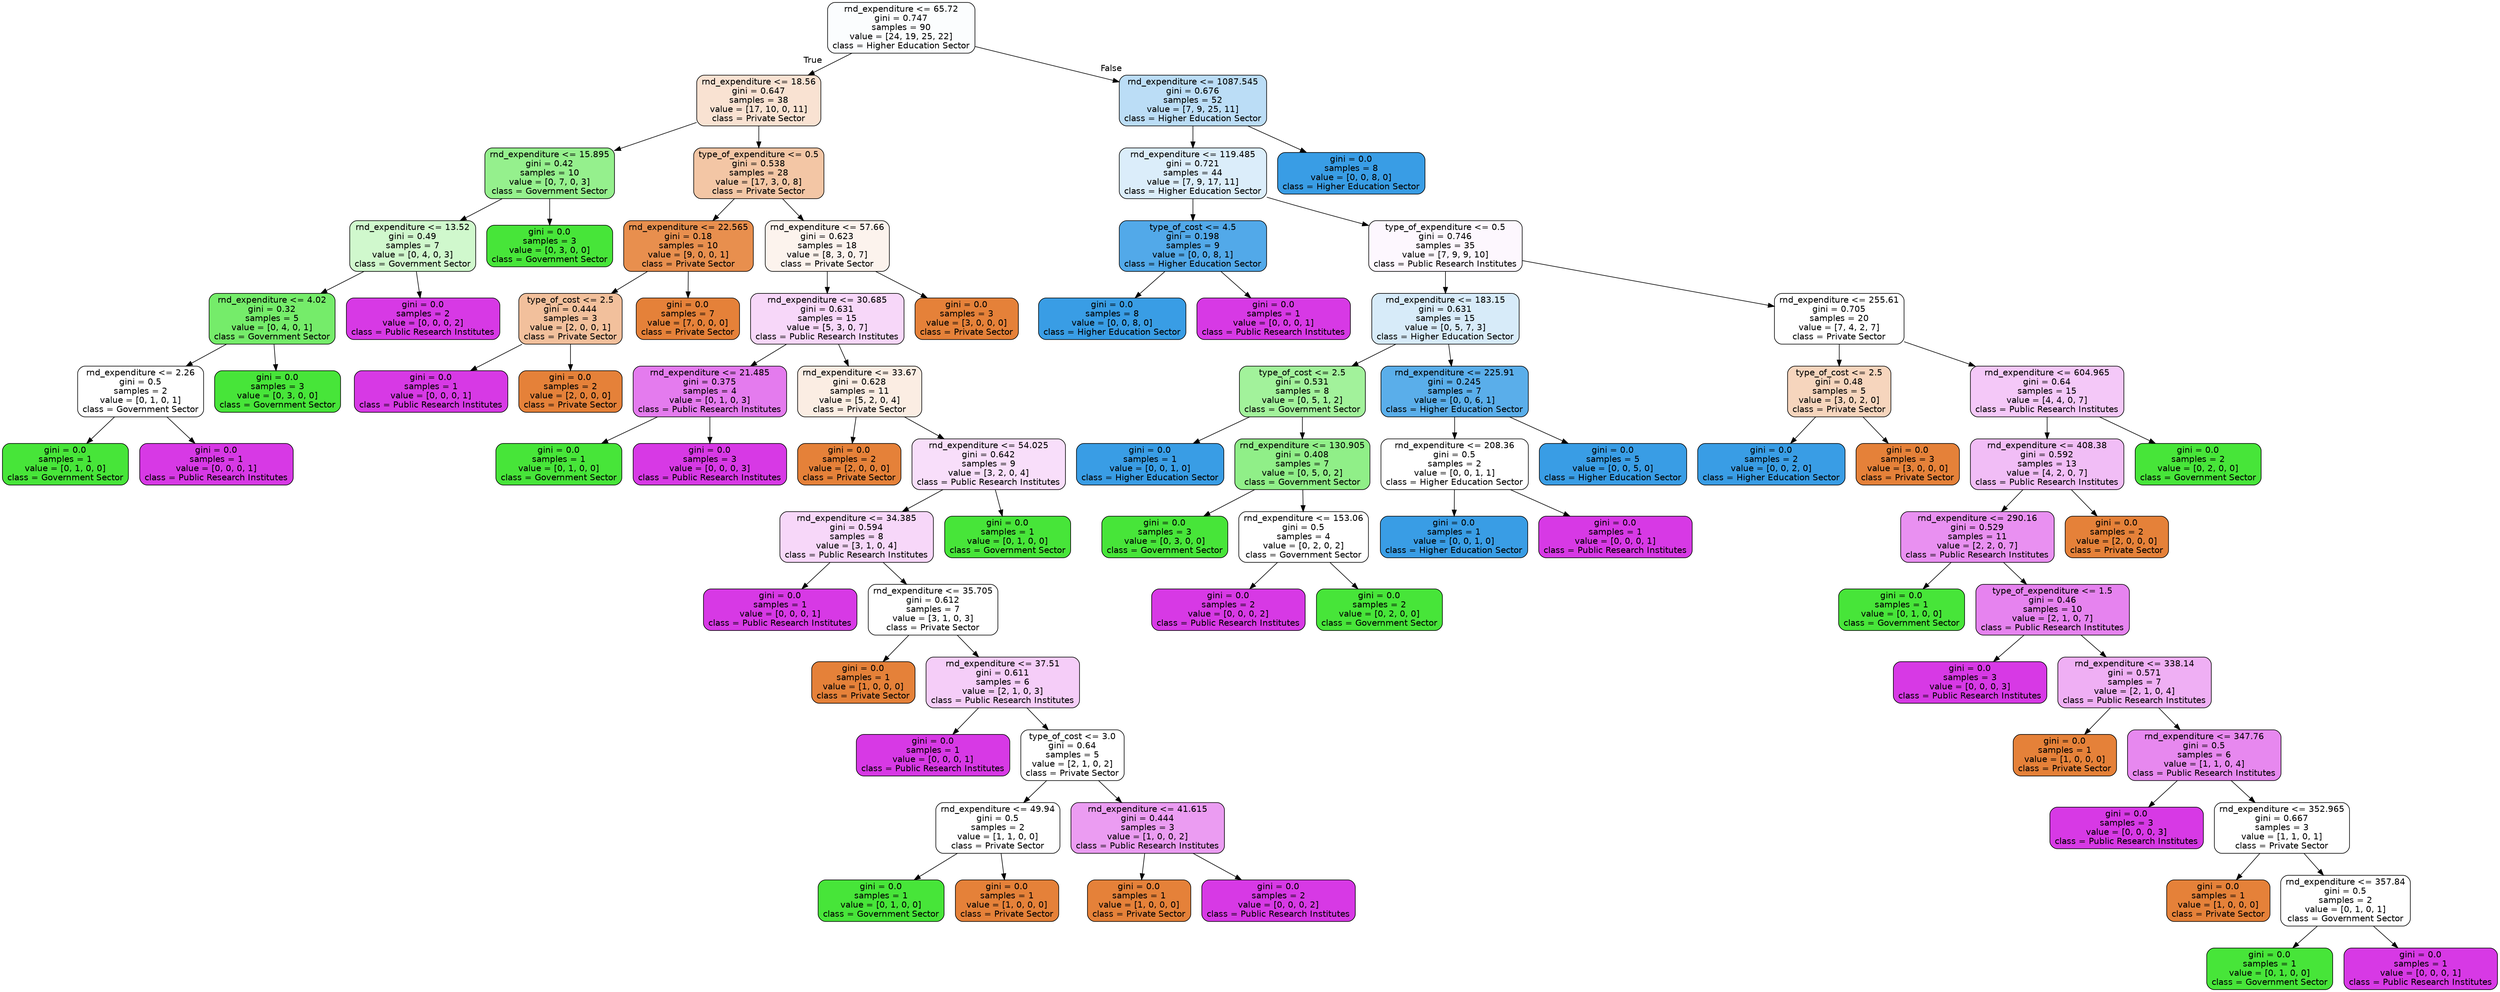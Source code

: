 digraph Tree {
node [shape=box, style="filled, rounded", color="black", fontname=helvetica] ;
edge [fontname=helvetica] ;
0 [label="rnd_expenditure <= 65.72\ngini = 0.747\nsamples = 90\nvalue = [24, 19, 25, 22]\nclass = Higher Education Sector", fillcolor="#399de504"] ;
1 [label="rnd_expenditure <= 18.56\ngini = 0.647\nsamples = 38\nvalue = [17, 10, 0, 11]\nclass = Private Sector", fillcolor="#e5813939"] ;
0 -> 1 [labeldistance=2.5, labelangle=45, headlabel="True"] ;
2 [label="rnd_expenditure <= 15.895\ngini = 0.42\nsamples = 10\nvalue = [0, 7, 0, 3]\nclass = Government Sector", fillcolor="#47e53992"] ;
1 -> 2 ;
3 [label="rnd_expenditure <= 13.52\ngini = 0.49\nsamples = 7\nvalue = [0, 4, 0, 3]\nclass = Government Sector", fillcolor="#47e53940"] ;
2 -> 3 ;
4 [label="rnd_expenditure <= 4.02\ngini = 0.32\nsamples = 5\nvalue = [0, 4, 0, 1]\nclass = Government Sector", fillcolor="#47e539bf"] ;
3 -> 4 ;
5 [label="rnd_expenditure <= 2.26\ngini = 0.5\nsamples = 2\nvalue = [0, 1, 0, 1]\nclass = Government Sector", fillcolor="#47e53900"] ;
4 -> 5 ;
6 [label="gini = 0.0\nsamples = 1\nvalue = [0, 1, 0, 0]\nclass = Government Sector", fillcolor="#47e539ff"] ;
5 -> 6 ;
7 [label="gini = 0.0\nsamples = 1\nvalue = [0, 0, 0, 1]\nclass = Public Research Institutes", fillcolor="#d739e5ff"] ;
5 -> 7 ;
8 [label="gini = 0.0\nsamples = 3\nvalue = [0, 3, 0, 0]\nclass = Government Sector", fillcolor="#47e539ff"] ;
4 -> 8 ;
9 [label="gini = 0.0\nsamples = 2\nvalue = [0, 0, 0, 2]\nclass = Public Research Institutes", fillcolor="#d739e5ff"] ;
3 -> 9 ;
10 [label="gini = 0.0\nsamples = 3\nvalue = [0, 3, 0, 0]\nclass = Government Sector", fillcolor="#47e539ff"] ;
2 -> 10 ;
11 [label="type_of_expenditure <= 0.5\ngini = 0.538\nsamples = 28\nvalue = [17, 3, 0, 8]\nclass = Private Sector", fillcolor="#e5813973"] ;
1 -> 11 ;
12 [label="rnd_expenditure <= 22.565\ngini = 0.18\nsamples = 10\nvalue = [9, 0, 0, 1]\nclass = Private Sector", fillcolor="#e58139e3"] ;
11 -> 12 ;
13 [label="type_of_cost <= 2.5\ngini = 0.444\nsamples = 3\nvalue = [2, 0, 0, 1]\nclass = Private Sector", fillcolor="#e581397f"] ;
12 -> 13 ;
14 [label="gini = 0.0\nsamples = 1\nvalue = [0, 0, 0, 1]\nclass = Public Research Institutes", fillcolor="#d739e5ff"] ;
13 -> 14 ;
15 [label="gini = 0.0\nsamples = 2\nvalue = [2, 0, 0, 0]\nclass = Private Sector", fillcolor="#e58139ff"] ;
13 -> 15 ;
16 [label="gini = 0.0\nsamples = 7\nvalue = [7, 0, 0, 0]\nclass = Private Sector", fillcolor="#e58139ff"] ;
12 -> 16 ;
17 [label="rnd_expenditure <= 57.66\ngini = 0.623\nsamples = 18\nvalue = [8, 3, 0, 7]\nclass = Private Sector", fillcolor="#e5813917"] ;
11 -> 17 ;
18 [label="rnd_expenditure <= 30.685\ngini = 0.631\nsamples = 15\nvalue = [5, 3, 0, 7]\nclass = Public Research Institutes", fillcolor="#d739e533"] ;
17 -> 18 ;
19 [label="rnd_expenditure <= 21.485\ngini = 0.375\nsamples = 4\nvalue = [0, 1, 0, 3]\nclass = Public Research Institutes", fillcolor="#d739e5aa"] ;
18 -> 19 ;
20 [label="gini = 0.0\nsamples = 1\nvalue = [0, 1, 0, 0]\nclass = Government Sector", fillcolor="#47e539ff"] ;
19 -> 20 ;
21 [label="gini = 0.0\nsamples = 3\nvalue = [0, 0, 0, 3]\nclass = Public Research Institutes", fillcolor="#d739e5ff"] ;
19 -> 21 ;
22 [label="rnd_expenditure <= 33.67\ngini = 0.628\nsamples = 11\nvalue = [5, 2, 0, 4]\nclass = Private Sector", fillcolor="#e5813924"] ;
18 -> 22 ;
23 [label="gini = 0.0\nsamples = 2\nvalue = [2, 0, 0, 0]\nclass = Private Sector", fillcolor="#e58139ff"] ;
22 -> 23 ;
24 [label="rnd_expenditure <= 54.025\ngini = 0.642\nsamples = 9\nvalue = [3, 2, 0, 4]\nclass = Public Research Institutes", fillcolor="#d739e52a"] ;
22 -> 24 ;
25 [label="rnd_expenditure <= 34.385\ngini = 0.594\nsamples = 8\nvalue = [3, 1, 0, 4]\nclass = Public Research Institutes", fillcolor="#d739e533"] ;
24 -> 25 ;
26 [label="gini = 0.0\nsamples = 1\nvalue = [0, 0, 0, 1]\nclass = Public Research Institutes", fillcolor="#d739e5ff"] ;
25 -> 26 ;
27 [label="rnd_expenditure <= 35.705\ngini = 0.612\nsamples = 7\nvalue = [3, 1, 0, 3]\nclass = Private Sector", fillcolor="#e5813900"] ;
25 -> 27 ;
28 [label="gini = 0.0\nsamples = 1\nvalue = [1, 0, 0, 0]\nclass = Private Sector", fillcolor="#e58139ff"] ;
27 -> 28 ;
29 [label="rnd_expenditure <= 37.51\ngini = 0.611\nsamples = 6\nvalue = [2, 1, 0, 3]\nclass = Public Research Institutes", fillcolor="#d739e540"] ;
27 -> 29 ;
30 [label="gini = 0.0\nsamples = 1\nvalue = [0, 0, 0, 1]\nclass = Public Research Institutes", fillcolor="#d739e5ff"] ;
29 -> 30 ;
31 [label="type_of_cost <= 3.0\ngini = 0.64\nsamples = 5\nvalue = [2, 1, 0, 2]\nclass = Private Sector", fillcolor="#e5813900"] ;
29 -> 31 ;
32 [label="rnd_expenditure <= 49.94\ngini = 0.5\nsamples = 2\nvalue = [1, 1, 0, 0]\nclass = Private Sector", fillcolor="#e5813900"] ;
31 -> 32 ;
33 [label="gini = 0.0\nsamples = 1\nvalue = [0, 1, 0, 0]\nclass = Government Sector", fillcolor="#47e539ff"] ;
32 -> 33 ;
34 [label="gini = 0.0\nsamples = 1\nvalue = [1, 0, 0, 0]\nclass = Private Sector", fillcolor="#e58139ff"] ;
32 -> 34 ;
35 [label="rnd_expenditure <= 41.615\ngini = 0.444\nsamples = 3\nvalue = [1, 0, 0, 2]\nclass = Public Research Institutes", fillcolor="#d739e57f"] ;
31 -> 35 ;
36 [label="gini = 0.0\nsamples = 1\nvalue = [1, 0, 0, 0]\nclass = Private Sector", fillcolor="#e58139ff"] ;
35 -> 36 ;
37 [label="gini = 0.0\nsamples = 2\nvalue = [0, 0, 0, 2]\nclass = Public Research Institutes", fillcolor="#d739e5ff"] ;
35 -> 37 ;
38 [label="gini = 0.0\nsamples = 1\nvalue = [0, 1, 0, 0]\nclass = Government Sector", fillcolor="#47e539ff"] ;
24 -> 38 ;
39 [label="gini = 0.0\nsamples = 3\nvalue = [3, 0, 0, 0]\nclass = Private Sector", fillcolor="#e58139ff"] ;
17 -> 39 ;
40 [label="rnd_expenditure <= 1087.545\ngini = 0.676\nsamples = 52\nvalue = [7, 9, 25, 11]\nclass = Higher Education Sector", fillcolor="#399de557"] ;
0 -> 40 [labeldistance=2.5, labelangle=-45, headlabel="False"] ;
41 [label="rnd_expenditure <= 119.485\ngini = 0.721\nsamples = 44\nvalue = [7, 9, 17, 11]\nclass = Higher Education Sector", fillcolor="#399de52e"] ;
40 -> 41 ;
42 [label="type_of_cost <= 4.5\ngini = 0.198\nsamples = 9\nvalue = [0, 0, 8, 1]\nclass = Higher Education Sector", fillcolor="#399de5df"] ;
41 -> 42 ;
43 [label="gini = 0.0\nsamples = 8\nvalue = [0, 0, 8, 0]\nclass = Higher Education Sector", fillcolor="#399de5ff"] ;
42 -> 43 ;
44 [label="gini = 0.0\nsamples = 1\nvalue = [0, 0, 0, 1]\nclass = Public Research Institutes", fillcolor="#d739e5ff"] ;
42 -> 44 ;
45 [label="type_of_expenditure <= 0.5\ngini = 0.746\nsamples = 35\nvalue = [7, 9, 9, 10]\nclass = Public Research Institutes", fillcolor="#d739e50a"] ;
41 -> 45 ;
46 [label="rnd_expenditure <= 183.15\ngini = 0.631\nsamples = 15\nvalue = [0, 5, 7, 3]\nclass = Higher Education Sector", fillcolor="#399de533"] ;
45 -> 46 ;
47 [label="type_of_cost <= 2.5\ngini = 0.531\nsamples = 8\nvalue = [0, 5, 1, 2]\nclass = Government Sector", fillcolor="#47e53980"] ;
46 -> 47 ;
48 [label="gini = 0.0\nsamples = 1\nvalue = [0, 0, 1, 0]\nclass = Higher Education Sector", fillcolor="#399de5ff"] ;
47 -> 48 ;
49 [label="rnd_expenditure <= 130.905\ngini = 0.408\nsamples = 7\nvalue = [0, 5, 0, 2]\nclass = Government Sector", fillcolor="#47e53999"] ;
47 -> 49 ;
50 [label="gini = 0.0\nsamples = 3\nvalue = [0, 3, 0, 0]\nclass = Government Sector", fillcolor="#47e539ff"] ;
49 -> 50 ;
51 [label="rnd_expenditure <= 153.06\ngini = 0.5\nsamples = 4\nvalue = [0, 2, 0, 2]\nclass = Government Sector", fillcolor="#47e53900"] ;
49 -> 51 ;
52 [label="gini = 0.0\nsamples = 2\nvalue = [0, 0, 0, 2]\nclass = Public Research Institutes", fillcolor="#d739e5ff"] ;
51 -> 52 ;
53 [label="gini = 0.0\nsamples = 2\nvalue = [0, 2, 0, 0]\nclass = Government Sector", fillcolor="#47e539ff"] ;
51 -> 53 ;
54 [label="rnd_expenditure <= 225.91\ngini = 0.245\nsamples = 7\nvalue = [0, 0, 6, 1]\nclass = Higher Education Sector", fillcolor="#399de5d4"] ;
46 -> 54 ;
55 [label="rnd_expenditure <= 208.36\ngini = 0.5\nsamples = 2\nvalue = [0, 0, 1, 1]\nclass = Higher Education Sector", fillcolor="#399de500"] ;
54 -> 55 ;
56 [label="gini = 0.0\nsamples = 1\nvalue = [0, 0, 1, 0]\nclass = Higher Education Sector", fillcolor="#399de5ff"] ;
55 -> 56 ;
57 [label="gini = 0.0\nsamples = 1\nvalue = [0, 0, 0, 1]\nclass = Public Research Institutes", fillcolor="#d739e5ff"] ;
55 -> 57 ;
58 [label="gini = 0.0\nsamples = 5\nvalue = [0, 0, 5, 0]\nclass = Higher Education Sector", fillcolor="#399de5ff"] ;
54 -> 58 ;
59 [label="rnd_expenditure <= 255.61\ngini = 0.705\nsamples = 20\nvalue = [7, 4, 2, 7]\nclass = Private Sector", fillcolor="#e5813900"] ;
45 -> 59 ;
60 [label="type_of_cost <= 2.5\ngini = 0.48\nsamples = 5\nvalue = [3, 0, 2, 0]\nclass = Private Sector", fillcolor="#e5813955"] ;
59 -> 60 ;
61 [label="gini = 0.0\nsamples = 2\nvalue = [0, 0, 2, 0]\nclass = Higher Education Sector", fillcolor="#399de5ff"] ;
60 -> 61 ;
62 [label="gini = 0.0\nsamples = 3\nvalue = [3, 0, 0, 0]\nclass = Private Sector", fillcolor="#e58139ff"] ;
60 -> 62 ;
63 [label="rnd_expenditure <= 604.965\ngini = 0.64\nsamples = 15\nvalue = [4, 4, 0, 7]\nclass = Public Research Institutes", fillcolor="#d739e546"] ;
59 -> 63 ;
64 [label="rnd_expenditure <= 408.38\ngini = 0.592\nsamples = 13\nvalue = [4, 2, 0, 7]\nclass = Public Research Institutes", fillcolor="#d739e555"] ;
63 -> 64 ;
65 [label="rnd_expenditure <= 290.16\ngini = 0.529\nsamples = 11\nvalue = [2, 2, 0, 7]\nclass = Public Research Institutes", fillcolor="#d739e58e"] ;
64 -> 65 ;
66 [label="gini = 0.0\nsamples = 1\nvalue = [0, 1, 0, 0]\nclass = Government Sector", fillcolor="#47e539ff"] ;
65 -> 66 ;
67 [label="type_of_expenditure <= 1.5\ngini = 0.46\nsamples = 10\nvalue = [2, 1, 0, 7]\nclass = Public Research Institutes", fillcolor="#d739e59f"] ;
65 -> 67 ;
68 [label="gini = 0.0\nsamples = 3\nvalue = [0, 0, 0, 3]\nclass = Public Research Institutes", fillcolor="#d739e5ff"] ;
67 -> 68 ;
69 [label="rnd_expenditure <= 338.14\ngini = 0.571\nsamples = 7\nvalue = [2, 1, 0, 4]\nclass = Public Research Institutes", fillcolor="#d739e566"] ;
67 -> 69 ;
70 [label="gini = 0.0\nsamples = 1\nvalue = [1, 0, 0, 0]\nclass = Private Sector", fillcolor="#e58139ff"] ;
69 -> 70 ;
71 [label="rnd_expenditure <= 347.76\ngini = 0.5\nsamples = 6\nvalue = [1, 1, 0, 4]\nclass = Public Research Institutes", fillcolor="#d739e599"] ;
69 -> 71 ;
72 [label="gini = 0.0\nsamples = 3\nvalue = [0, 0, 0, 3]\nclass = Public Research Institutes", fillcolor="#d739e5ff"] ;
71 -> 72 ;
73 [label="rnd_expenditure <= 352.965\ngini = 0.667\nsamples = 3\nvalue = [1, 1, 0, 1]\nclass = Private Sector", fillcolor="#e5813900"] ;
71 -> 73 ;
74 [label="gini = 0.0\nsamples = 1\nvalue = [1, 0, 0, 0]\nclass = Private Sector", fillcolor="#e58139ff"] ;
73 -> 74 ;
75 [label="rnd_expenditure <= 357.84\ngini = 0.5\nsamples = 2\nvalue = [0, 1, 0, 1]\nclass = Government Sector", fillcolor="#47e53900"] ;
73 -> 75 ;
76 [label="gini = 0.0\nsamples = 1\nvalue = [0, 1, 0, 0]\nclass = Government Sector", fillcolor="#47e539ff"] ;
75 -> 76 ;
77 [label="gini = 0.0\nsamples = 1\nvalue = [0, 0, 0, 1]\nclass = Public Research Institutes", fillcolor="#d739e5ff"] ;
75 -> 77 ;
78 [label="gini = 0.0\nsamples = 2\nvalue = [2, 0, 0, 0]\nclass = Private Sector", fillcolor="#e58139ff"] ;
64 -> 78 ;
79 [label="gini = 0.0\nsamples = 2\nvalue = [0, 2, 0, 0]\nclass = Government Sector", fillcolor="#47e539ff"] ;
63 -> 79 ;
80 [label="gini = 0.0\nsamples = 8\nvalue = [0, 0, 8, 0]\nclass = Higher Education Sector", fillcolor="#399de5ff"] ;
40 -> 80 ;
}
